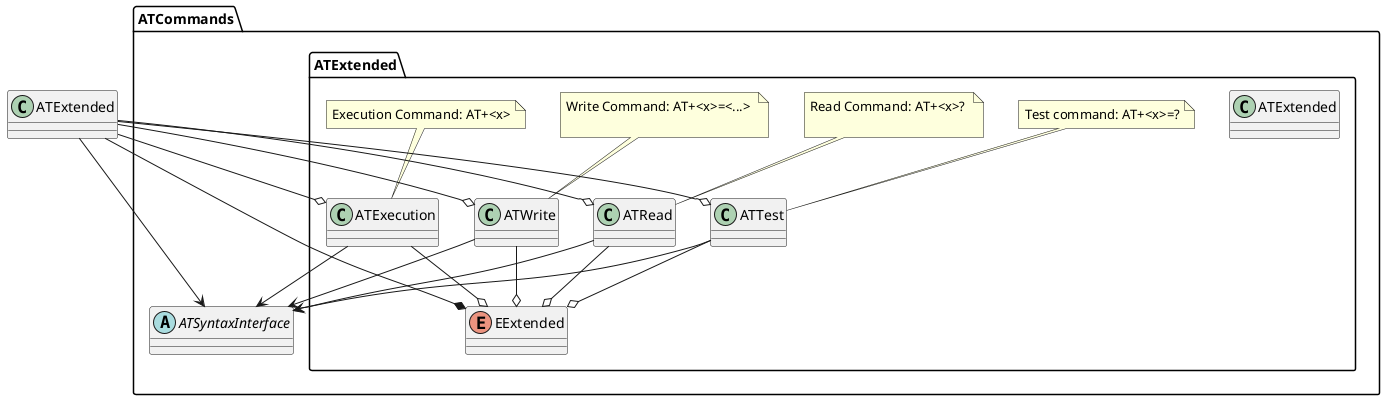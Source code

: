 @startuml
'https://plantuml.com/class-diagram
package "ATCommands" {
    package "ATExtended" {
        enum EExtended

        class ATExtended

        class ATTest
        note top: Test command: AT+<x>=?

        class ATRead
        note top: Read Command: AT+<x>? \n\

        class ATWrite
        note top: Write Command: AT+<x>=<...> \n\

        class ATExecution
        note top: Execution Command: AT+<x>
    }
    abstract class ATSyntaxInterface
}

ATExtended --o ATTest
ATExtended --o ATRead
ATExtended --o ATWrite
ATExtended --o ATExecution
ATExtended --* EExtended

ATTest --o EExtended
ATRead --o EExtended
ATWrite --o EExtended
ATExecution --o EExtended

ATTest --> ATSyntaxInterface
ATRead --> ATSyntaxInterface
ATWrite --> ATSyntaxInterface
ATExecution --> ATSyntaxInterface
ATExtended --> ATSyntaxInterface

@enduml